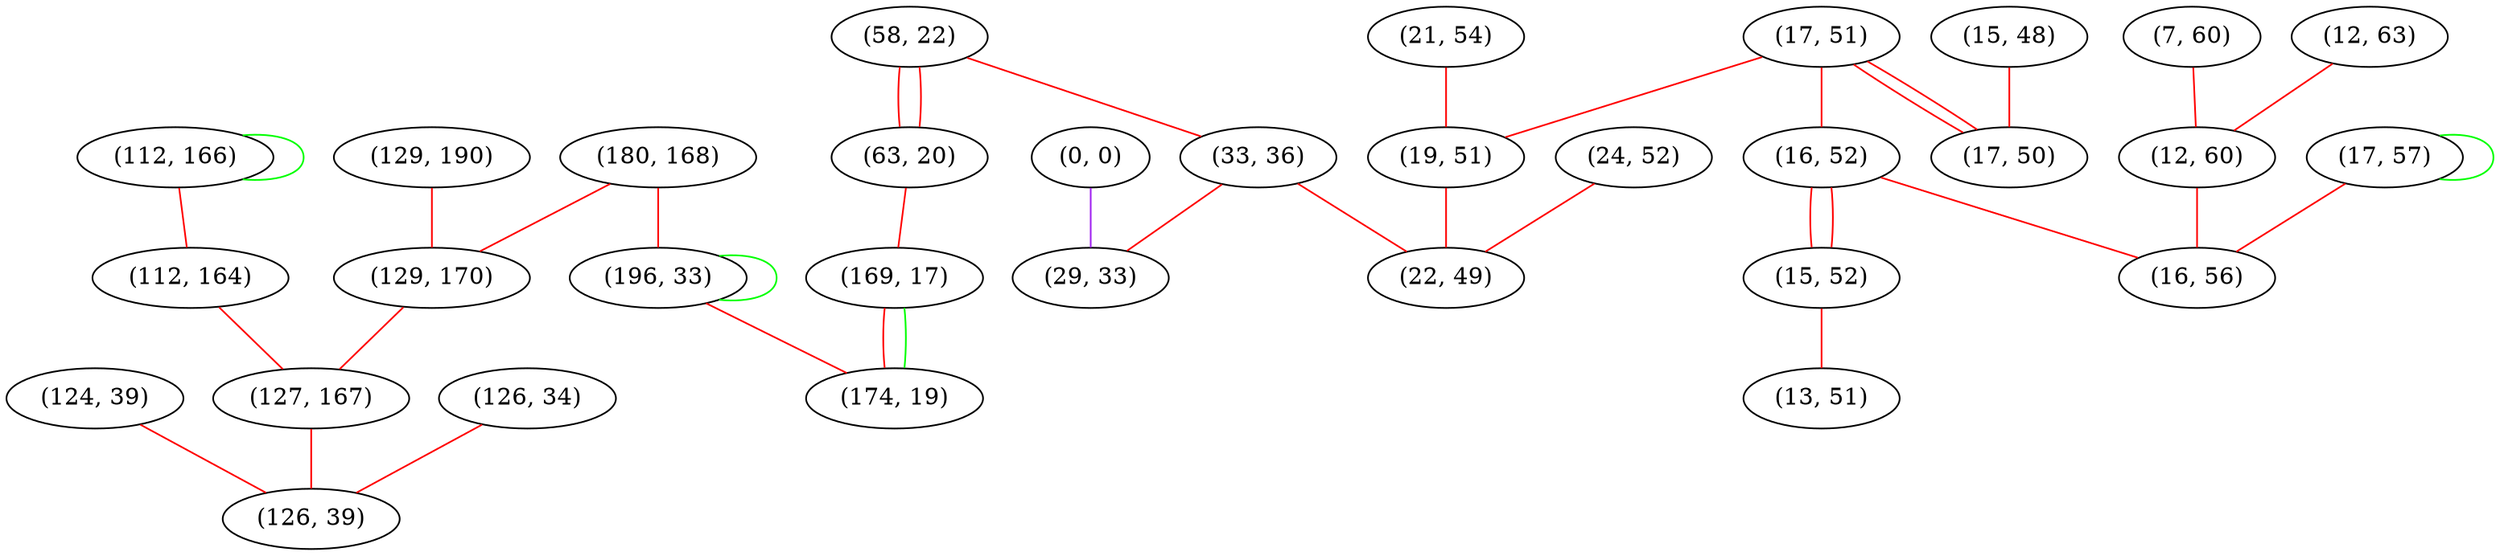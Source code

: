 graph "" {
"(112, 166)";
"(21, 54)";
"(58, 22)";
"(33, 36)";
"(7, 60)";
"(180, 168)";
"(63, 20)";
"(17, 51)";
"(19, 51)";
"(15, 48)";
"(12, 63)";
"(129, 190)";
"(24, 52)";
"(17, 50)";
"(0, 0)";
"(112, 164)";
"(29, 33)";
"(169, 17)";
"(16, 52)";
"(124, 39)";
"(12, 60)";
"(196, 33)";
"(129, 170)";
"(127, 167)";
"(174, 19)";
"(22, 49)";
"(126, 34)";
"(15, 52)";
"(17, 57)";
"(13, 51)";
"(16, 56)";
"(126, 39)";
"(112, 166)" -- "(112, 166)"  [color=green, key=0, weight=2];
"(112, 166)" -- "(112, 164)"  [color=red, key=0, weight=1];
"(21, 54)" -- "(19, 51)"  [color=red, key=0, weight=1];
"(58, 22)" -- "(63, 20)"  [color=red, key=0, weight=1];
"(58, 22)" -- "(63, 20)"  [color=red, key=1, weight=1];
"(58, 22)" -- "(33, 36)"  [color=red, key=0, weight=1];
"(33, 36)" -- "(29, 33)"  [color=red, key=0, weight=1];
"(33, 36)" -- "(22, 49)"  [color=red, key=0, weight=1];
"(7, 60)" -- "(12, 60)"  [color=red, key=0, weight=1];
"(180, 168)" -- "(129, 170)"  [color=red, key=0, weight=1];
"(180, 168)" -- "(196, 33)"  [color=red, key=0, weight=1];
"(63, 20)" -- "(169, 17)"  [color=red, key=0, weight=1];
"(17, 51)" -- "(17, 50)"  [color=red, key=0, weight=1];
"(17, 51)" -- "(17, 50)"  [color=red, key=1, weight=1];
"(17, 51)" -- "(19, 51)"  [color=red, key=0, weight=1];
"(17, 51)" -- "(16, 52)"  [color=red, key=0, weight=1];
"(19, 51)" -- "(22, 49)"  [color=red, key=0, weight=1];
"(15, 48)" -- "(17, 50)"  [color=red, key=0, weight=1];
"(12, 63)" -- "(12, 60)"  [color=red, key=0, weight=1];
"(129, 190)" -- "(129, 170)"  [color=red, key=0, weight=1];
"(24, 52)" -- "(22, 49)"  [color=red, key=0, weight=1];
"(0, 0)" -- "(29, 33)"  [color=purple, key=0, weight=4];
"(112, 164)" -- "(127, 167)"  [color=red, key=0, weight=1];
"(169, 17)" -- "(174, 19)"  [color=red, key=0, weight=1];
"(169, 17)" -- "(174, 19)"  [color=green, key=1, weight=2];
"(16, 52)" -- "(15, 52)"  [color=red, key=0, weight=1];
"(16, 52)" -- "(15, 52)"  [color=red, key=1, weight=1];
"(16, 52)" -- "(16, 56)"  [color=red, key=0, weight=1];
"(124, 39)" -- "(126, 39)"  [color=red, key=0, weight=1];
"(12, 60)" -- "(16, 56)"  [color=red, key=0, weight=1];
"(196, 33)" -- "(174, 19)"  [color=red, key=0, weight=1];
"(196, 33)" -- "(196, 33)"  [color=green, key=0, weight=2];
"(129, 170)" -- "(127, 167)"  [color=red, key=0, weight=1];
"(127, 167)" -- "(126, 39)"  [color=red, key=0, weight=1];
"(126, 34)" -- "(126, 39)"  [color=red, key=0, weight=1];
"(15, 52)" -- "(13, 51)"  [color=red, key=0, weight=1];
"(17, 57)" -- "(16, 56)"  [color=red, key=0, weight=1];
"(17, 57)" -- "(17, 57)"  [color=green, key=0, weight=2];
}

